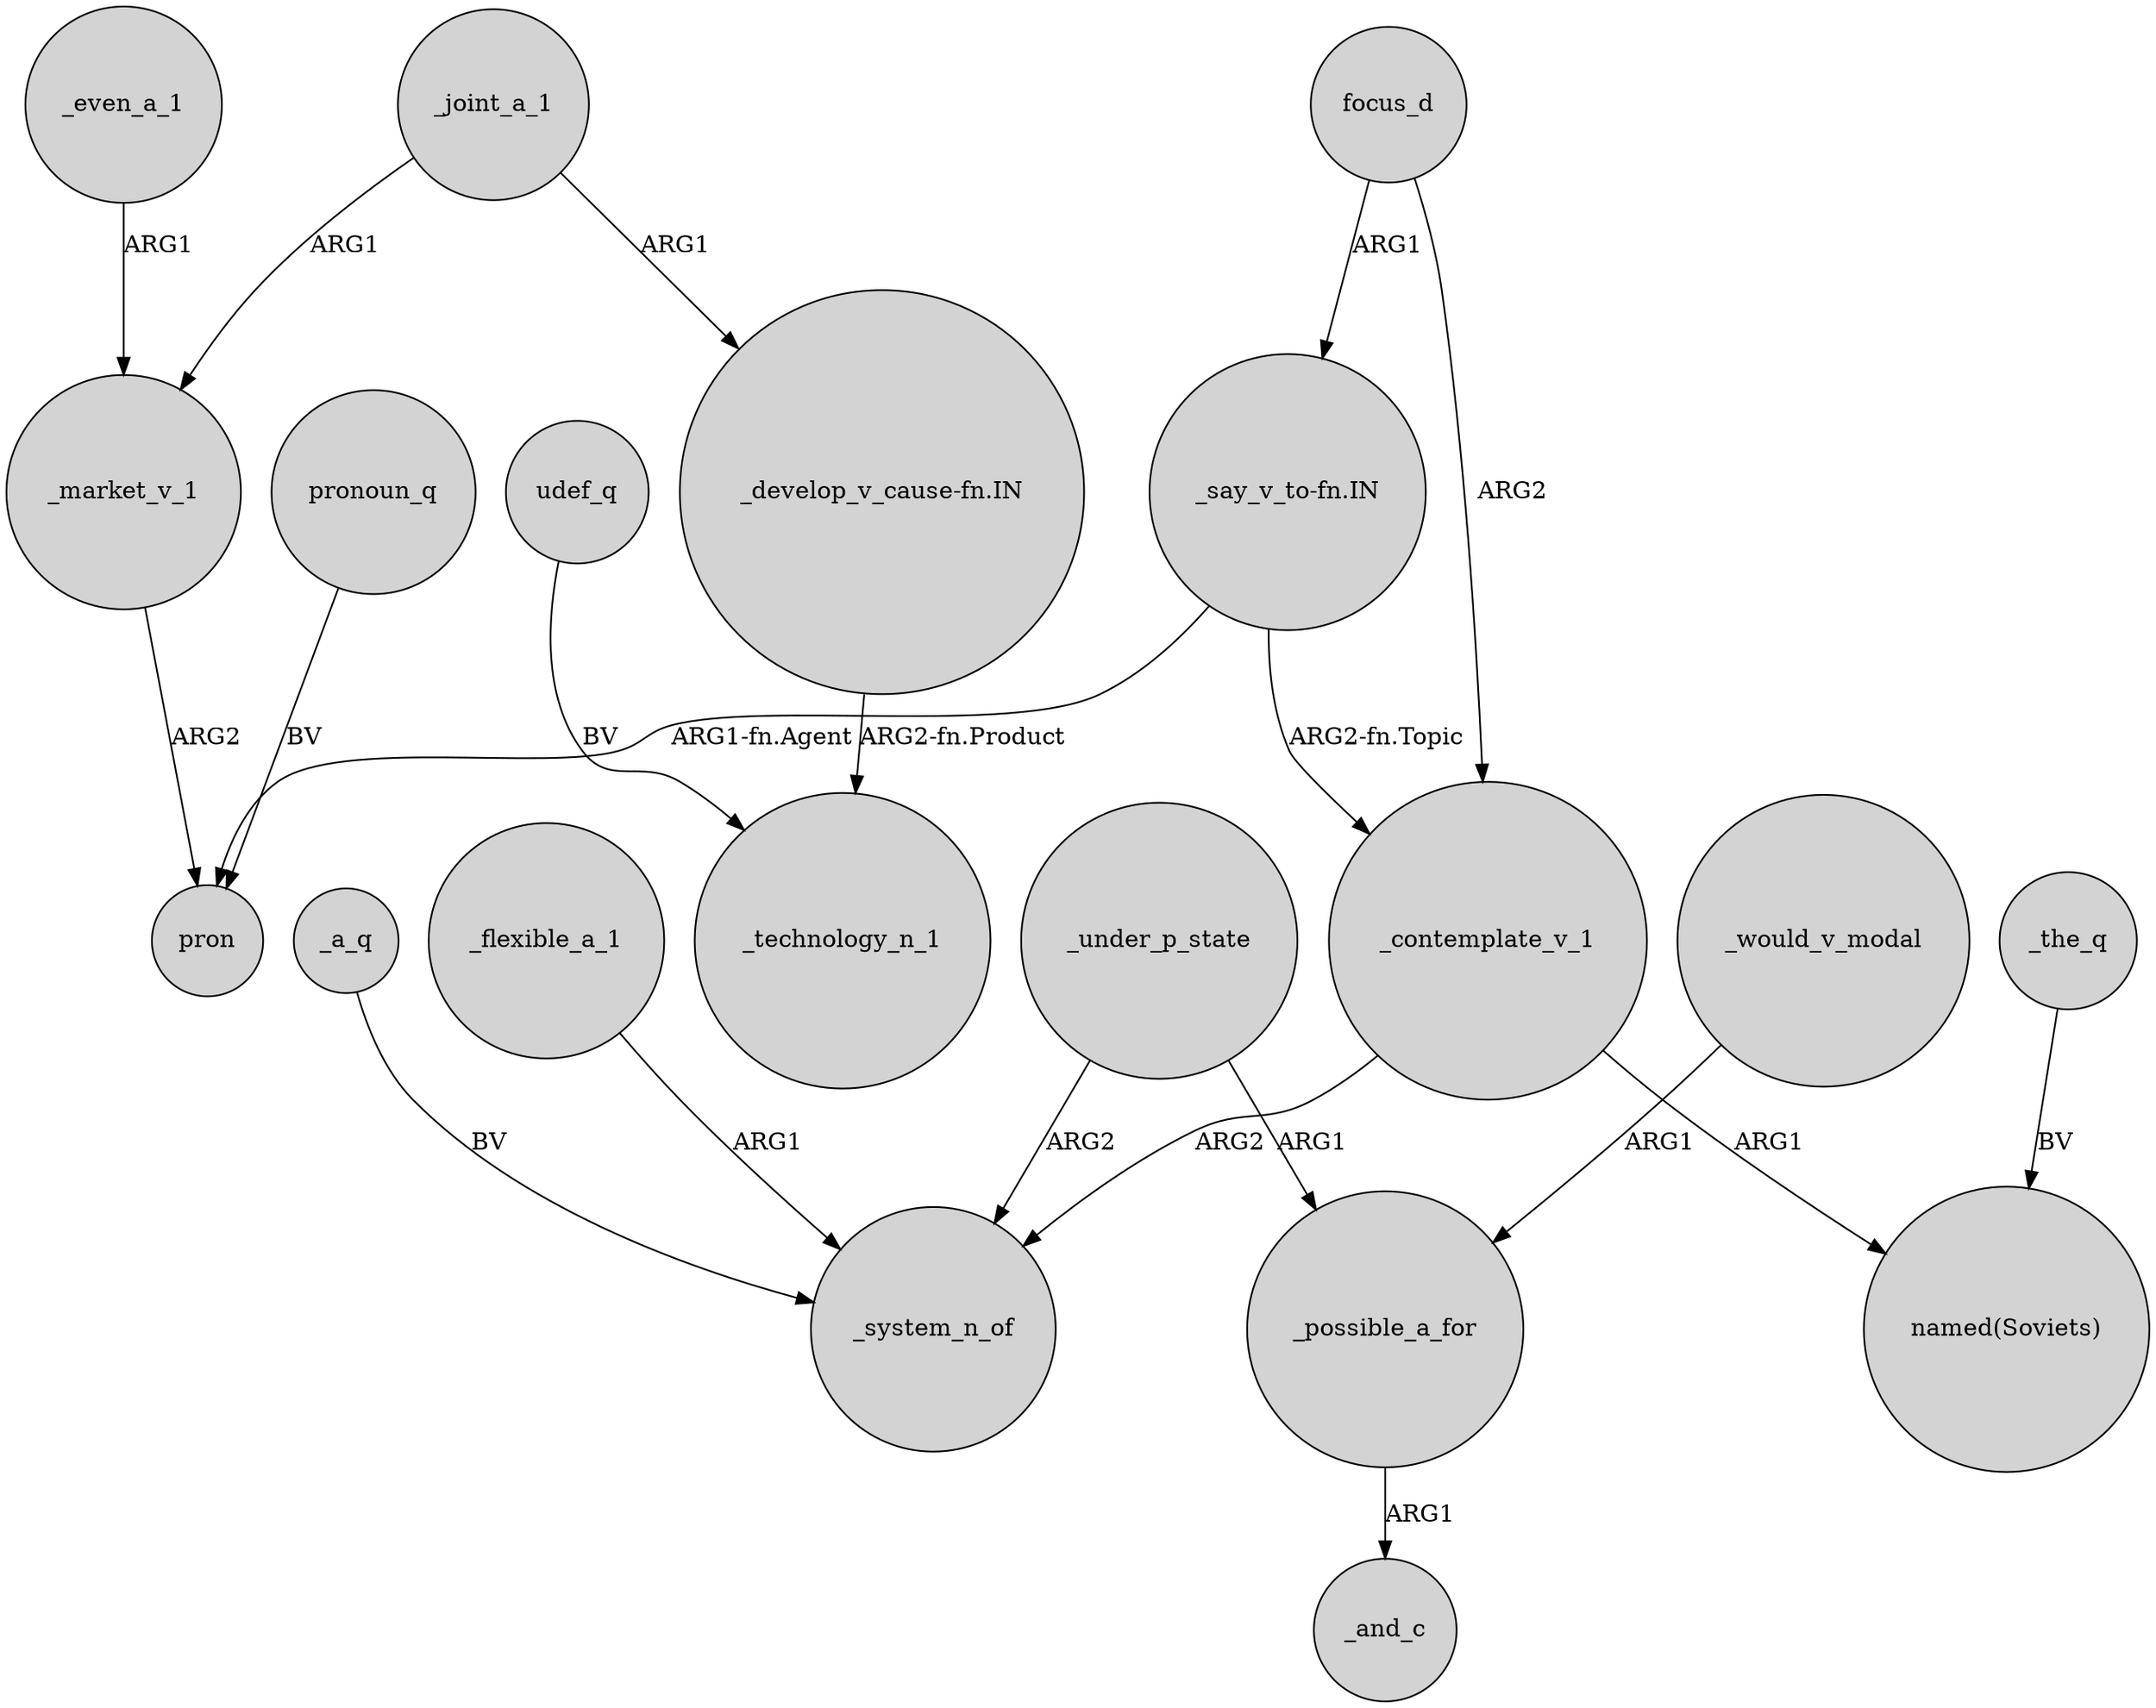 digraph {
	node [shape=circle style=filled]
	_even_a_1 -> _market_v_1 [label=ARG1]
	_under_p_state -> _possible_a_for [label=ARG1]
	_contemplate_v_1 -> "named(Soviets)" [label=ARG1]
	_possible_a_for -> _and_c [label=ARG1]
	_the_q -> "named(Soviets)" [label=BV]
	pronoun_q -> pron [label=BV]
	_joint_a_1 -> "_develop_v_cause-fn.IN" [label=ARG1]
	_joint_a_1 -> _market_v_1 [label=ARG1]
	_would_v_modal -> _possible_a_for [label=ARG1]
	_flexible_a_1 -> _system_n_of [label=ARG1]
	"_say_v_to-fn.IN" -> _contemplate_v_1 [label="ARG2-fn.Topic"]
	"_develop_v_cause-fn.IN" -> _technology_n_1 [label="ARG2-fn.Product"]
	focus_d -> _contemplate_v_1 [label=ARG2]
	_contemplate_v_1 -> _system_n_of [label=ARG2]
	_under_p_state -> _system_n_of [label=ARG2]
	udef_q -> _technology_n_1 [label=BV]
	"_say_v_to-fn.IN" -> pron [label="ARG1-fn.Agent"]
	_a_q -> _system_n_of [label=BV]
	_market_v_1 -> pron [label=ARG2]
	focus_d -> "_say_v_to-fn.IN" [label=ARG1]
}
